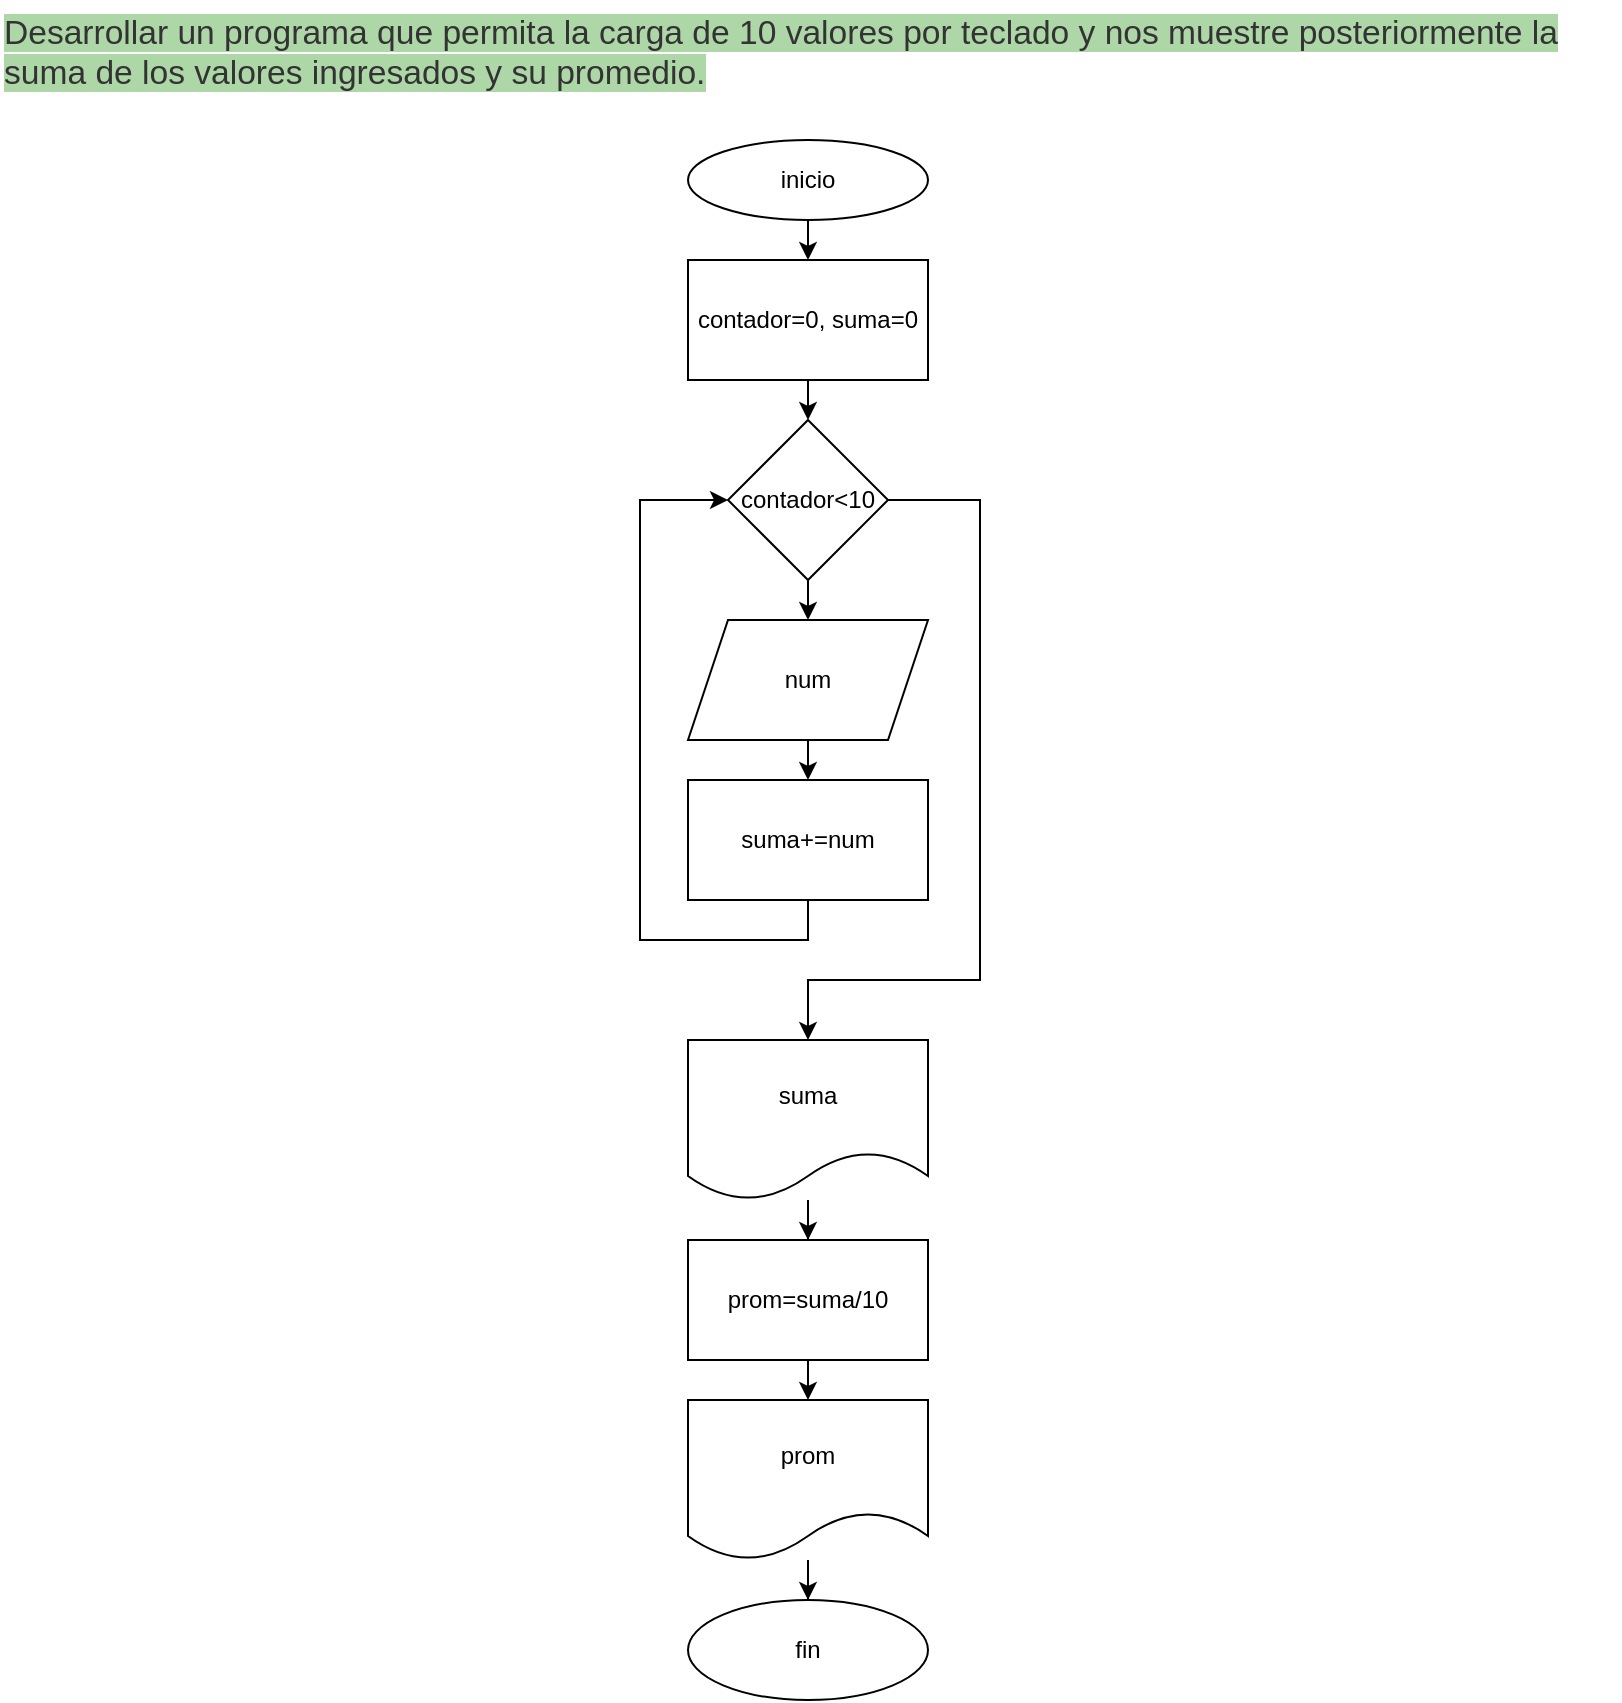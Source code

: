<mxfile version="20.7.4" type="device"><diagram id="Lvtb0fYX4vUk5qFzEsAJ" name="Página-1"><mxGraphModel dx="756" dy="395" grid="1" gridSize="10" guides="1" tooltips="1" connect="1" arrows="1" fold="1" page="1" pageScale="1" pageWidth="827" pageHeight="1169" math="0" shadow="0"><root><mxCell id="0"/><mxCell id="1" parent="0"/><mxCell id="kALI2L1isd4nmMfGiVRS-1" value="&lt;span style=&quot;color: rgb(51, 51, 51); font-family: sans-serif, arial; font-size: 16.8px; font-style: normal; font-variant-ligatures: normal; font-variant-caps: normal; font-weight: 400; letter-spacing: normal; orphans: 2; text-align: start; text-indent: 0px; text-transform: none; widows: 2; word-spacing: 0px; -webkit-text-stroke-width: 0px; background-color: rgb(174, 215, 168); text-decoration-thickness: initial; text-decoration-style: initial; text-decoration-color: initial; float: none; display: inline !important;&quot;&gt;Desarrollar un programa que permita la carga de 10 valores por teclado y nos muestre posteriormente la suma de los valores ingresados y su promedio.&lt;/span&gt;" style="text;whiteSpace=wrap;html=1;" vertex="1" parent="1"><mxGeometry x="10" width="810" height="80" as="geometry"/></mxCell><mxCell id="kALI2L1isd4nmMfGiVRS-4" style="edgeStyle=orthogonalEdgeStyle;rounded=0;orthogonalLoop=1;jettySize=auto;html=1;exitX=0.5;exitY=1;exitDx=0;exitDy=0;entryX=0.5;entryY=0;entryDx=0;entryDy=0;" edge="1" parent="1" source="kALI2L1isd4nmMfGiVRS-2" target="kALI2L1isd4nmMfGiVRS-3"><mxGeometry relative="1" as="geometry"/></mxCell><mxCell id="kALI2L1isd4nmMfGiVRS-2" value="inicio" style="ellipse;whiteSpace=wrap;html=1;" vertex="1" parent="1"><mxGeometry x="354" y="70" width="120" height="40" as="geometry"/></mxCell><mxCell id="kALI2L1isd4nmMfGiVRS-6" style="edgeStyle=orthogonalEdgeStyle;rounded=0;orthogonalLoop=1;jettySize=auto;html=1;exitX=0.5;exitY=1;exitDx=0;exitDy=0;entryX=0.5;entryY=0;entryDx=0;entryDy=0;" edge="1" parent="1" source="kALI2L1isd4nmMfGiVRS-3" target="kALI2L1isd4nmMfGiVRS-5"><mxGeometry relative="1" as="geometry"/></mxCell><mxCell id="kALI2L1isd4nmMfGiVRS-3" value="contador=0, suma=0" style="rounded=0;whiteSpace=wrap;html=1;" vertex="1" parent="1"><mxGeometry x="354" y="130" width="120" height="60" as="geometry"/></mxCell><mxCell id="kALI2L1isd4nmMfGiVRS-8" style="edgeStyle=orthogonalEdgeStyle;rounded=0;orthogonalLoop=1;jettySize=auto;html=1;exitX=0.5;exitY=1;exitDx=0;exitDy=0;entryX=0.5;entryY=0;entryDx=0;entryDy=0;" edge="1" parent="1" source="kALI2L1isd4nmMfGiVRS-5" target="kALI2L1isd4nmMfGiVRS-7"><mxGeometry relative="1" as="geometry"/></mxCell><mxCell id="kALI2L1isd4nmMfGiVRS-16" style="edgeStyle=orthogonalEdgeStyle;rounded=0;orthogonalLoop=1;jettySize=auto;html=1;exitX=1;exitY=0.5;exitDx=0;exitDy=0;entryX=0.5;entryY=0;entryDx=0;entryDy=0;" edge="1" parent="1" source="kALI2L1isd4nmMfGiVRS-5" target="kALI2L1isd4nmMfGiVRS-15"><mxGeometry relative="1" as="geometry"><Array as="points"><mxPoint x="500" y="250"/><mxPoint x="500" y="490"/><mxPoint x="414" y="490"/></Array></mxGeometry></mxCell><mxCell id="kALI2L1isd4nmMfGiVRS-5" value="contador&amp;lt;10" style="rhombus;whiteSpace=wrap;html=1;" vertex="1" parent="1"><mxGeometry x="374" y="210" width="80" height="80" as="geometry"/></mxCell><mxCell id="kALI2L1isd4nmMfGiVRS-13" style="edgeStyle=orthogonalEdgeStyle;rounded=0;orthogonalLoop=1;jettySize=auto;html=1;exitX=0.5;exitY=1;exitDx=0;exitDy=0;entryX=0.5;entryY=0;entryDx=0;entryDy=0;" edge="1" parent="1" source="kALI2L1isd4nmMfGiVRS-7" target="kALI2L1isd4nmMfGiVRS-9"><mxGeometry relative="1" as="geometry"/></mxCell><mxCell id="kALI2L1isd4nmMfGiVRS-7" value="num" style="shape=parallelogram;perimeter=parallelogramPerimeter;whiteSpace=wrap;html=1;fixedSize=1;" vertex="1" parent="1"><mxGeometry x="354" y="310" width="120" height="60" as="geometry"/></mxCell><mxCell id="kALI2L1isd4nmMfGiVRS-14" style="edgeStyle=orthogonalEdgeStyle;rounded=0;orthogonalLoop=1;jettySize=auto;html=1;exitX=0.5;exitY=1;exitDx=0;exitDy=0;entryX=0;entryY=0.5;entryDx=0;entryDy=0;" edge="1" parent="1" source="kALI2L1isd4nmMfGiVRS-9" target="kALI2L1isd4nmMfGiVRS-5"><mxGeometry relative="1" as="geometry"><Array as="points"><mxPoint x="414" y="470"/><mxPoint x="330" y="470"/><mxPoint x="330" y="250"/></Array></mxGeometry></mxCell><mxCell id="kALI2L1isd4nmMfGiVRS-9" value="suma+=num" style="rounded=0;whiteSpace=wrap;html=1;" vertex="1" parent="1"><mxGeometry x="354" y="390" width="120" height="60" as="geometry"/></mxCell><mxCell id="kALI2L1isd4nmMfGiVRS-19" style="edgeStyle=orthogonalEdgeStyle;rounded=0;orthogonalLoop=1;jettySize=auto;html=1;entryX=0.5;entryY=0;entryDx=0;entryDy=0;" edge="1" parent="1" source="kALI2L1isd4nmMfGiVRS-15" target="kALI2L1isd4nmMfGiVRS-17"><mxGeometry relative="1" as="geometry"/></mxCell><mxCell id="kALI2L1isd4nmMfGiVRS-15" value="suma" style="shape=document;whiteSpace=wrap;html=1;boundedLbl=1;" vertex="1" parent="1"><mxGeometry x="354" y="520" width="120" height="80" as="geometry"/></mxCell><mxCell id="kALI2L1isd4nmMfGiVRS-21" style="edgeStyle=orthogonalEdgeStyle;rounded=0;orthogonalLoop=1;jettySize=auto;html=1;exitX=0.5;exitY=1;exitDx=0;exitDy=0;entryX=0.5;entryY=0;entryDx=0;entryDy=0;" edge="1" parent="1" source="kALI2L1isd4nmMfGiVRS-17" target="kALI2L1isd4nmMfGiVRS-20"><mxGeometry relative="1" as="geometry"/></mxCell><mxCell id="kALI2L1isd4nmMfGiVRS-17" value="prom=suma/10" style="rounded=0;whiteSpace=wrap;html=1;" vertex="1" parent="1"><mxGeometry x="354" y="620" width="120" height="60" as="geometry"/></mxCell><mxCell id="kALI2L1isd4nmMfGiVRS-23" style="edgeStyle=orthogonalEdgeStyle;rounded=0;orthogonalLoop=1;jettySize=auto;html=1;entryX=0.5;entryY=0;entryDx=0;entryDy=0;" edge="1" parent="1" source="kALI2L1isd4nmMfGiVRS-20" target="kALI2L1isd4nmMfGiVRS-22"><mxGeometry relative="1" as="geometry"/></mxCell><mxCell id="kALI2L1isd4nmMfGiVRS-20" value="prom" style="shape=document;whiteSpace=wrap;html=1;boundedLbl=1;" vertex="1" parent="1"><mxGeometry x="354" y="700" width="120" height="80" as="geometry"/></mxCell><mxCell id="kALI2L1isd4nmMfGiVRS-22" value="fin" style="ellipse;whiteSpace=wrap;html=1;" vertex="1" parent="1"><mxGeometry x="354" y="800" width="120" height="50" as="geometry"/></mxCell></root></mxGraphModel></diagram></mxfile>